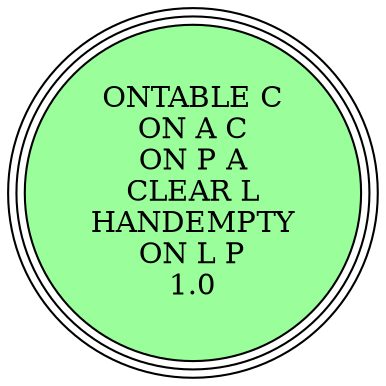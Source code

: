 digraph {
"ONTABLE C\nON A C\nON P A\nCLEAR L\nHANDEMPTY\nON L P\n1.0\n" [shape=circle, style=filled, fillcolor=palegreen1, peripheries=3];
"ONTABLE C\nON A C\nON P A\nCLEAR L\nHANDEMPTY\nON L P\n1.0\n" [shape=circle, style=filled, fillcolor=palegreen1, peripheries=3];
}
